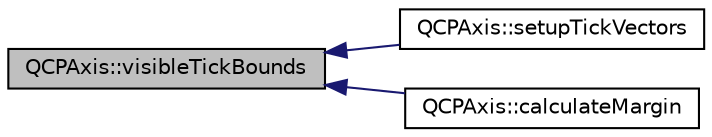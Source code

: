 digraph "QCPAxis::visibleTickBounds"
{
  edge [fontname="Helvetica",fontsize="10",labelfontname="Helvetica",labelfontsize="10"];
  node [fontname="Helvetica",fontsize="10",shape=record];
  rankdir="LR";
  Node879 [label="QCPAxis::visibleTickBounds",height=0.2,width=0.4,color="black", fillcolor="grey75", style="filled", fontcolor="black"];
  Node879 -> Node880 [dir="back",color="midnightblue",fontsize="10",style="solid",fontname="Helvetica"];
  Node880 [label="QCPAxis::setupTickVectors",height=0.2,width=0.4,color="black", fillcolor="white", style="filled",URL="$d2/deb/class_q_c_p_axis.html#a57d9e961bae7d62f5b4e1f143e660c78"];
  Node879 -> Node881 [dir="back",color="midnightblue",fontsize="10",style="solid",fontname="Helvetica"];
  Node881 [label="QCPAxis::calculateMargin",height=0.2,width=0.4,color="black", fillcolor="white", style="filled",URL="$d2/deb/class_q_c_p_axis.html#a47bdb0a55de6759489ee47665199aebb"];
}
